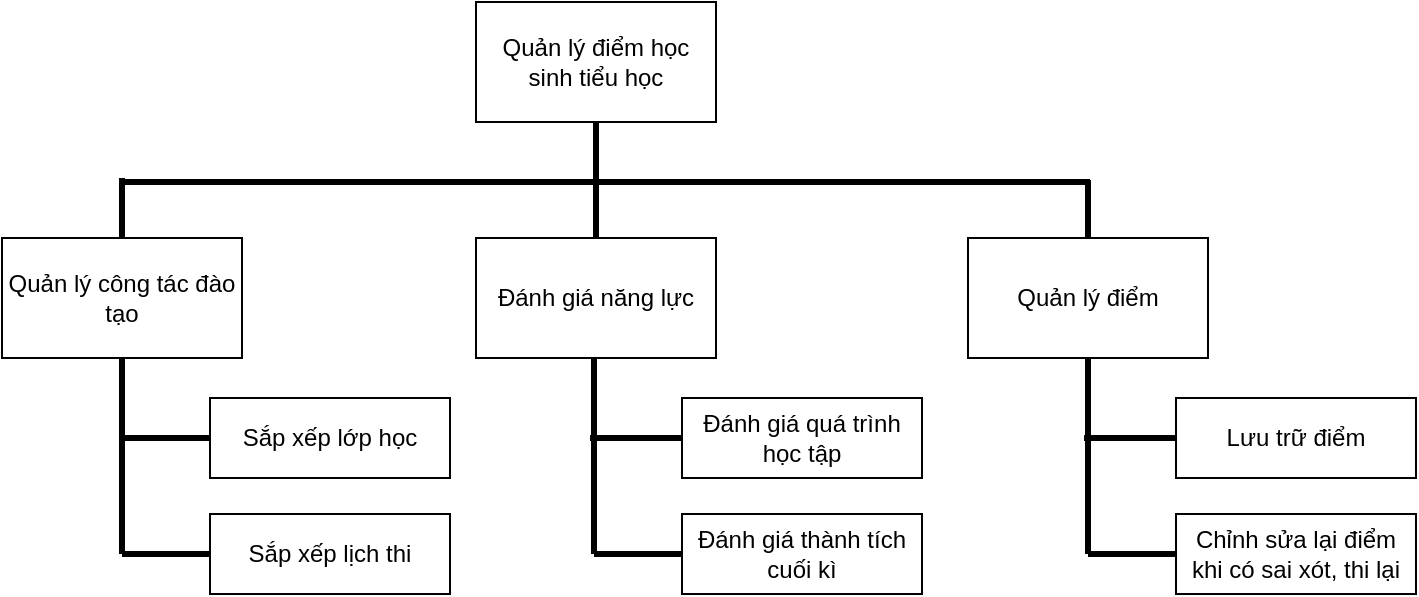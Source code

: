 <mxfile version="14.4.3" type="github">
  <diagram id="xob0y9eP82eo10FlUpxy" name="Page-1">
    <mxGraphModel dx="1369" dy="776" grid="0" gridSize="10" guides="1" tooltips="1" connect="1" arrows="1" fold="1" page="1" pageScale="1" pageWidth="850" pageHeight="1100" background="#ffffff" math="0" shadow="0">
      <root>
        <mxCell id="0" />
        <mxCell id="1" parent="0" />
        <mxCell id="husGnVyWFRahmSMxi9gw-1" value="Quản lý điểm học sinh tiểu học" style="rounded=0;whiteSpace=wrap;html=1;" parent="1" vertex="1">
          <mxGeometry x="349" y="190" width="120" height="60" as="geometry" />
        </mxCell>
        <mxCell id="husGnVyWFRahmSMxi9gw-2" value="Quản lý công tác đào tạo" style="rounded=0;whiteSpace=wrap;html=1;" parent="1" vertex="1">
          <mxGeometry x="112" y="308" width="120" height="60" as="geometry" />
        </mxCell>
        <mxCell id="husGnVyWFRahmSMxi9gw-3" value="Đánh giá năng lực" style="rounded=0;whiteSpace=wrap;html=1;" parent="1" vertex="1">
          <mxGeometry x="349" y="308" width="120" height="60" as="geometry" />
        </mxCell>
        <mxCell id="husGnVyWFRahmSMxi9gw-4" value="Quản lý điểm" style="rounded=0;whiteSpace=wrap;html=1;" parent="1" vertex="1">
          <mxGeometry x="595" y="308" width="120" height="60" as="geometry" />
        </mxCell>
        <mxCell id="husGnVyWFRahmSMxi9gw-5" value="" style="endArrow=none;html=1;entryX=0.5;entryY=1;entryDx=0;entryDy=0;exitX=0.5;exitY=0;exitDx=0;exitDy=0;strokeWidth=3;" parent="1" source="husGnVyWFRahmSMxi9gw-3" target="husGnVyWFRahmSMxi9gw-1" edge="1">
          <mxGeometry width="50" height="50" relative="1" as="geometry">
            <mxPoint x="394" y="439" as="sourcePoint" />
            <mxPoint x="444" y="389" as="targetPoint" />
          </mxGeometry>
        </mxCell>
        <mxCell id="husGnVyWFRahmSMxi9gw-6" value="" style="endArrow=none;html=1;strokeWidth=3;exitX=0.5;exitY=0;exitDx=0;exitDy=0;" parent="1" source="husGnVyWFRahmSMxi9gw-2" edge="1">
          <mxGeometry width="50" height="50" relative="1" as="geometry">
            <mxPoint x="394" y="439" as="sourcePoint" />
            <mxPoint x="172" y="278" as="targetPoint" />
          </mxGeometry>
        </mxCell>
        <mxCell id="husGnVyWFRahmSMxi9gw-7" value="" style="endArrow=none;html=1;strokeWidth=3;exitX=0.5;exitY=0;exitDx=0;exitDy=0;" parent="1" source="husGnVyWFRahmSMxi9gw-4" edge="1">
          <mxGeometry width="50" height="50" relative="1" as="geometry">
            <mxPoint x="172" y="308" as="sourcePoint" />
            <mxPoint x="655" y="279" as="targetPoint" />
          </mxGeometry>
        </mxCell>
        <mxCell id="husGnVyWFRahmSMxi9gw-8" value="" style="endArrow=none;html=1;strokeWidth=3;" parent="1" edge="1">
          <mxGeometry width="50" height="50" relative="1" as="geometry">
            <mxPoint x="172" y="280" as="sourcePoint" />
            <mxPoint x="656" y="280" as="targetPoint" />
          </mxGeometry>
        </mxCell>
        <mxCell id="husGnVyWFRahmSMxi9gw-9" value="" style="endArrow=none;html=1;strokeWidth=3;" parent="1" edge="1">
          <mxGeometry width="50" height="50" relative="1" as="geometry">
            <mxPoint x="172" y="368" as="sourcePoint" />
            <mxPoint x="172" y="466" as="targetPoint" />
          </mxGeometry>
        </mxCell>
        <mxCell id="husGnVyWFRahmSMxi9gw-10" value="Sắp xếp lớp học" style="rounded=0;whiteSpace=wrap;html=1;" parent="1" vertex="1">
          <mxGeometry x="216" y="388" width="120" height="40" as="geometry" />
        </mxCell>
        <mxCell id="husGnVyWFRahmSMxi9gw-11" value="Sắp xếp lịch thi" style="rounded=0;whiteSpace=wrap;html=1;" parent="1" vertex="1">
          <mxGeometry x="216" y="446" width="120" height="40" as="geometry" />
        </mxCell>
        <mxCell id="husGnVyWFRahmSMxi9gw-12" value="" style="endArrow=none;html=1;strokeWidth=3;exitX=0;exitY=0.5;exitDx=0;exitDy=0;" parent="1" source="husGnVyWFRahmSMxi9gw-11" edge="1">
          <mxGeometry width="50" height="50" relative="1" as="geometry">
            <mxPoint x="350" y="378" as="sourcePoint" />
            <mxPoint x="172" y="466" as="targetPoint" />
          </mxGeometry>
        </mxCell>
        <mxCell id="husGnVyWFRahmSMxi9gw-13" value="" style="endArrow=none;html=1;strokeWidth=3;exitX=0;exitY=0.5;exitDx=0;exitDy=0;" parent="1" source="husGnVyWFRahmSMxi9gw-10" edge="1">
          <mxGeometry width="50" height="50" relative="1" as="geometry">
            <mxPoint x="350" y="378" as="sourcePoint" />
            <mxPoint x="172" y="408" as="targetPoint" />
          </mxGeometry>
        </mxCell>
        <mxCell id="husGnVyWFRahmSMxi9gw-14" value="" style="endArrow=none;html=1;strokeWidth=3;" parent="1" edge="1">
          <mxGeometry width="50" height="50" relative="1" as="geometry">
            <mxPoint x="408" y="368" as="sourcePoint" />
            <mxPoint x="408" y="466" as="targetPoint" />
          </mxGeometry>
        </mxCell>
        <mxCell id="husGnVyWFRahmSMxi9gw-15" value="Đánh giá quá trình học tập" style="rounded=0;whiteSpace=wrap;html=1;" parent="1" vertex="1">
          <mxGeometry x="452" y="388" width="120" height="40" as="geometry" />
        </mxCell>
        <mxCell id="husGnVyWFRahmSMxi9gw-16" value="Đánh giá thành tích cuối kì" style="rounded=0;whiteSpace=wrap;html=1;" parent="1" vertex="1">
          <mxGeometry x="452" y="446" width="120" height="40" as="geometry" />
        </mxCell>
        <mxCell id="husGnVyWFRahmSMxi9gw-17" value="" style="endArrow=none;html=1;strokeWidth=3;exitX=0;exitY=0.5;exitDx=0;exitDy=0;" parent="1" source="husGnVyWFRahmSMxi9gw-16" edge="1">
          <mxGeometry width="50" height="50" relative="1" as="geometry">
            <mxPoint x="586" y="378" as="sourcePoint" />
            <mxPoint x="408" y="466" as="targetPoint" />
          </mxGeometry>
        </mxCell>
        <mxCell id="husGnVyWFRahmSMxi9gw-18" value="" style="endArrow=none;html=1;strokeWidth=3;exitX=0;exitY=0.5;exitDx=0;exitDy=0;" parent="1" source="husGnVyWFRahmSMxi9gw-15" edge="1">
          <mxGeometry width="50" height="50" relative="1" as="geometry">
            <mxPoint x="586" y="378" as="sourcePoint" />
            <mxPoint x="406" y="408" as="targetPoint" />
          </mxGeometry>
        </mxCell>
        <mxCell id="husGnVyWFRahmSMxi9gw-19" value="" style="endArrow=none;html=1;strokeWidth=3;" parent="1" edge="1">
          <mxGeometry width="50" height="50" relative="1" as="geometry">
            <mxPoint x="655" y="368" as="sourcePoint" />
            <mxPoint x="655" y="466" as="targetPoint" />
          </mxGeometry>
        </mxCell>
        <mxCell id="husGnVyWFRahmSMxi9gw-20" value="Lưu trữ điểm" style="rounded=0;whiteSpace=wrap;html=1;" parent="1" vertex="1">
          <mxGeometry x="699" y="388" width="120" height="40" as="geometry" />
        </mxCell>
        <mxCell id="husGnVyWFRahmSMxi9gw-21" value="Chỉnh sửa lại điểm khi có sai xót, thi lại" style="rounded=0;whiteSpace=wrap;html=1;" parent="1" vertex="1">
          <mxGeometry x="699" y="446" width="120" height="40" as="geometry" />
        </mxCell>
        <mxCell id="husGnVyWFRahmSMxi9gw-22" value="" style="endArrow=none;html=1;strokeWidth=3;exitX=0;exitY=0.5;exitDx=0;exitDy=0;" parent="1" source="husGnVyWFRahmSMxi9gw-21" edge="1">
          <mxGeometry width="50" height="50" relative="1" as="geometry">
            <mxPoint x="833" y="378" as="sourcePoint" />
            <mxPoint x="655" y="466" as="targetPoint" />
          </mxGeometry>
        </mxCell>
        <mxCell id="husGnVyWFRahmSMxi9gw-23" value="" style="endArrow=none;html=1;strokeWidth=3;exitX=0;exitY=0.5;exitDx=0;exitDy=0;" parent="1" source="husGnVyWFRahmSMxi9gw-20" edge="1">
          <mxGeometry width="50" height="50" relative="1" as="geometry">
            <mxPoint x="833" y="378" as="sourcePoint" />
            <mxPoint x="653" y="408" as="targetPoint" />
          </mxGeometry>
        </mxCell>
      </root>
    </mxGraphModel>
  </diagram>
</mxfile>
